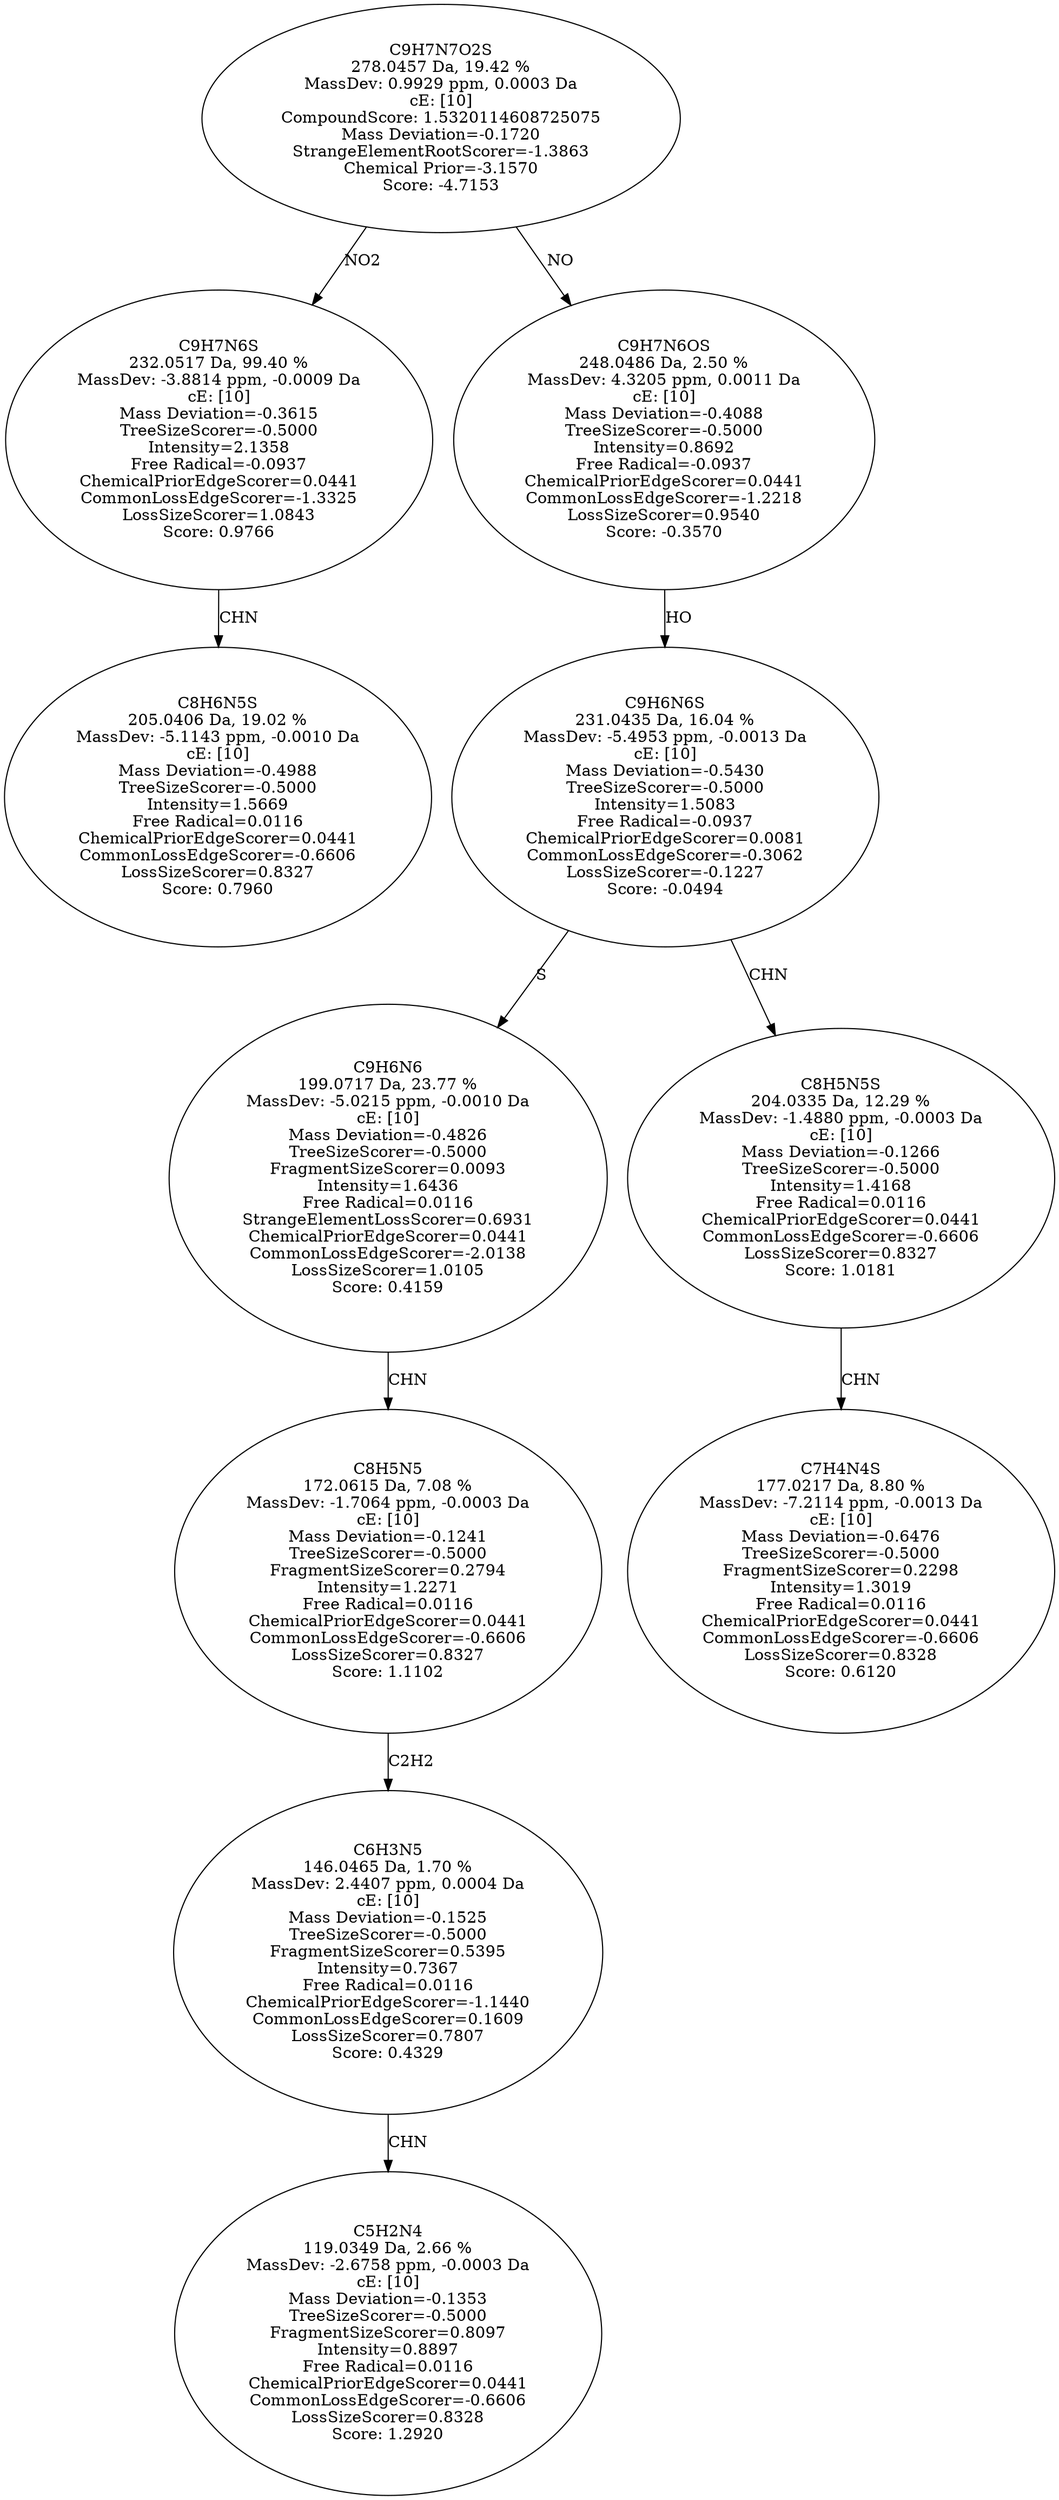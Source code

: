 strict digraph {
v1 [label="C8H6N5S\n205.0406 Da, 19.02 %\nMassDev: -5.1143 ppm, -0.0010 Da\ncE: [10]\nMass Deviation=-0.4988\nTreeSizeScorer=-0.5000\nIntensity=1.5669\nFree Radical=0.0116\nChemicalPriorEdgeScorer=0.0441\nCommonLossEdgeScorer=-0.6606\nLossSizeScorer=0.8327\nScore: 0.7960"];
v2 [label="C9H7N6S\n232.0517 Da, 99.40 %\nMassDev: -3.8814 ppm, -0.0009 Da\ncE: [10]\nMass Deviation=-0.3615\nTreeSizeScorer=-0.5000\nIntensity=2.1358\nFree Radical=-0.0937\nChemicalPriorEdgeScorer=0.0441\nCommonLossEdgeScorer=-1.3325\nLossSizeScorer=1.0843\nScore: 0.9766"];
v3 [label="C5H2N4\n119.0349 Da, 2.66 %\nMassDev: -2.6758 ppm, -0.0003 Da\ncE: [10]\nMass Deviation=-0.1353\nTreeSizeScorer=-0.5000\nFragmentSizeScorer=0.8097\nIntensity=0.8897\nFree Radical=0.0116\nChemicalPriorEdgeScorer=0.0441\nCommonLossEdgeScorer=-0.6606\nLossSizeScorer=0.8328\nScore: 1.2920"];
v4 [label="C6H3N5\n146.0465 Da, 1.70 %\nMassDev: 2.4407 ppm, 0.0004 Da\ncE: [10]\nMass Deviation=-0.1525\nTreeSizeScorer=-0.5000\nFragmentSizeScorer=0.5395\nIntensity=0.7367\nFree Radical=0.0116\nChemicalPriorEdgeScorer=-1.1440\nCommonLossEdgeScorer=0.1609\nLossSizeScorer=0.7807\nScore: 0.4329"];
v5 [label="C8H5N5\n172.0615 Da, 7.08 %\nMassDev: -1.7064 ppm, -0.0003 Da\ncE: [10]\nMass Deviation=-0.1241\nTreeSizeScorer=-0.5000\nFragmentSizeScorer=0.2794\nIntensity=1.2271\nFree Radical=0.0116\nChemicalPriorEdgeScorer=0.0441\nCommonLossEdgeScorer=-0.6606\nLossSizeScorer=0.8327\nScore: 1.1102"];
v6 [label="C9H6N6\n199.0717 Da, 23.77 %\nMassDev: -5.0215 ppm, -0.0010 Da\ncE: [10]\nMass Deviation=-0.4826\nTreeSizeScorer=-0.5000\nFragmentSizeScorer=0.0093\nIntensity=1.6436\nFree Radical=0.0116\nStrangeElementLossScorer=0.6931\nChemicalPriorEdgeScorer=0.0441\nCommonLossEdgeScorer=-2.0138\nLossSizeScorer=1.0105\nScore: 0.4159"];
v7 [label="C7H4N4S\n177.0217 Da, 8.80 %\nMassDev: -7.2114 ppm, -0.0013 Da\ncE: [10]\nMass Deviation=-0.6476\nTreeSizeScorer=-0.5000\nFragmentSizeScorer=0.2298\nIntensity=1.3019\nFree Radical=0.0116\nChemicalPriorEdgeScorer=0.0441\nCommonLossEdgeScorer=-0.6606\nLossSizeScorer=0.8328\nScore: 0.6120"];
v8 [label="C8H5N5S\n204.0335 Da, 12.29 %\nMassDev: -1.4880 ppm, -0.0003 Da\ncE: [10]\nMass Deviation=-0.1266\nTreeSizeScorer=-0.5000\nIntensity=1.4168\nFree Radical=0.0116\nChemicalPriorEdgeScorer=0.0441\nCommonLossEdgeScorer=-0.6606\nLossSizeScorer=0.8327\nScore: 1.0181"];
v9 [label="C9H6N6S\n231.0435 Da, 16.04 %\nMassDev: -5.4953 ppm, -0.0013 Da\ncE: [10]\nMass Deviation=-0.5430\nTreeSizeScorer=-0.5000\nIntensity=1.5083\nFree Radical=-0.0937\nChemicalPriorEdgeScorer=0.0081\nCommonLossEdgeScorer=-0.3062\nLossSizeScorer=-0.1227\nScore: -0.0494"];
v10 [label="C9H7N6OS\n248.0486 Da, 2.50 %\nMassDev: 4.3205 ppm, 0.0011 Da\ncE: [10]\nMass Deviation=-0.4088\nTreeSizeScorer=-0.5000\nIntensity=0.8692\nFree Radical=-0.0937\nChemicalPriorEdgeScorer=0.0441\nCommonLossEdgeScorer=-1.2218\nLossSizeScorer=0.9540\nScore: -0.3570"];
v11 [label="C9H7N7O2S\n278.0457 Da, 19.42 %\nMassDev: 0.9929 ppm, 0.0003 Da\ncE: [10]\nCompoundScore: 1.5320114608725075\nMass Deviation=-0.1720\nStrangeElementRootScorer=-1.3863\nChemical Prior=-3.1570\nScore: -4.7153"];
v2 -> v1 [label="CHN"];
v11 -> v2 [label="NO2"];
v4 -> v3 [label="CHN"];
v5 -> v4 [label="C2H2"];
v6 -> v5 [label="CHN"];
v9 -> v6 [label="S"];
v8 -> v7 [label="CHN"];
v9 -> v8 [label="CHN"];
v10 -> v9 [label="HO"];
v11 -> v10 [label="NO"];
}